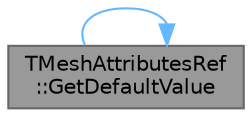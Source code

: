 digraph "TMeshAttributesRef::GetDefaultValue"
{
 // INTERACTIVE_SVG=YES
 // LATEX_PDF_SIZE
  bgcolor="transparent";
  edge [fontname=Helvetica,fontsize=10,labelfontname=Helvetica,labelfontsize=10];
  node [fontname=Helvetica,fontsize=10,shape=box,height=0.2,width=0.4];
  rankdir="RL";
  Node1 [id="Node000001",label="TMeshAttributesRef\l::GetDefaultValue",height=0.2,width=0.4,color="gray40", fillcolor="grey60", style="filled", fontcolor="black",tooltip="Return default value for this attribute type."];
  Node1 -> Node1 [id="edge1_Node000001_Node000001",dir="back",color="steelblue1",style="solid",tooltip=" "];
}
